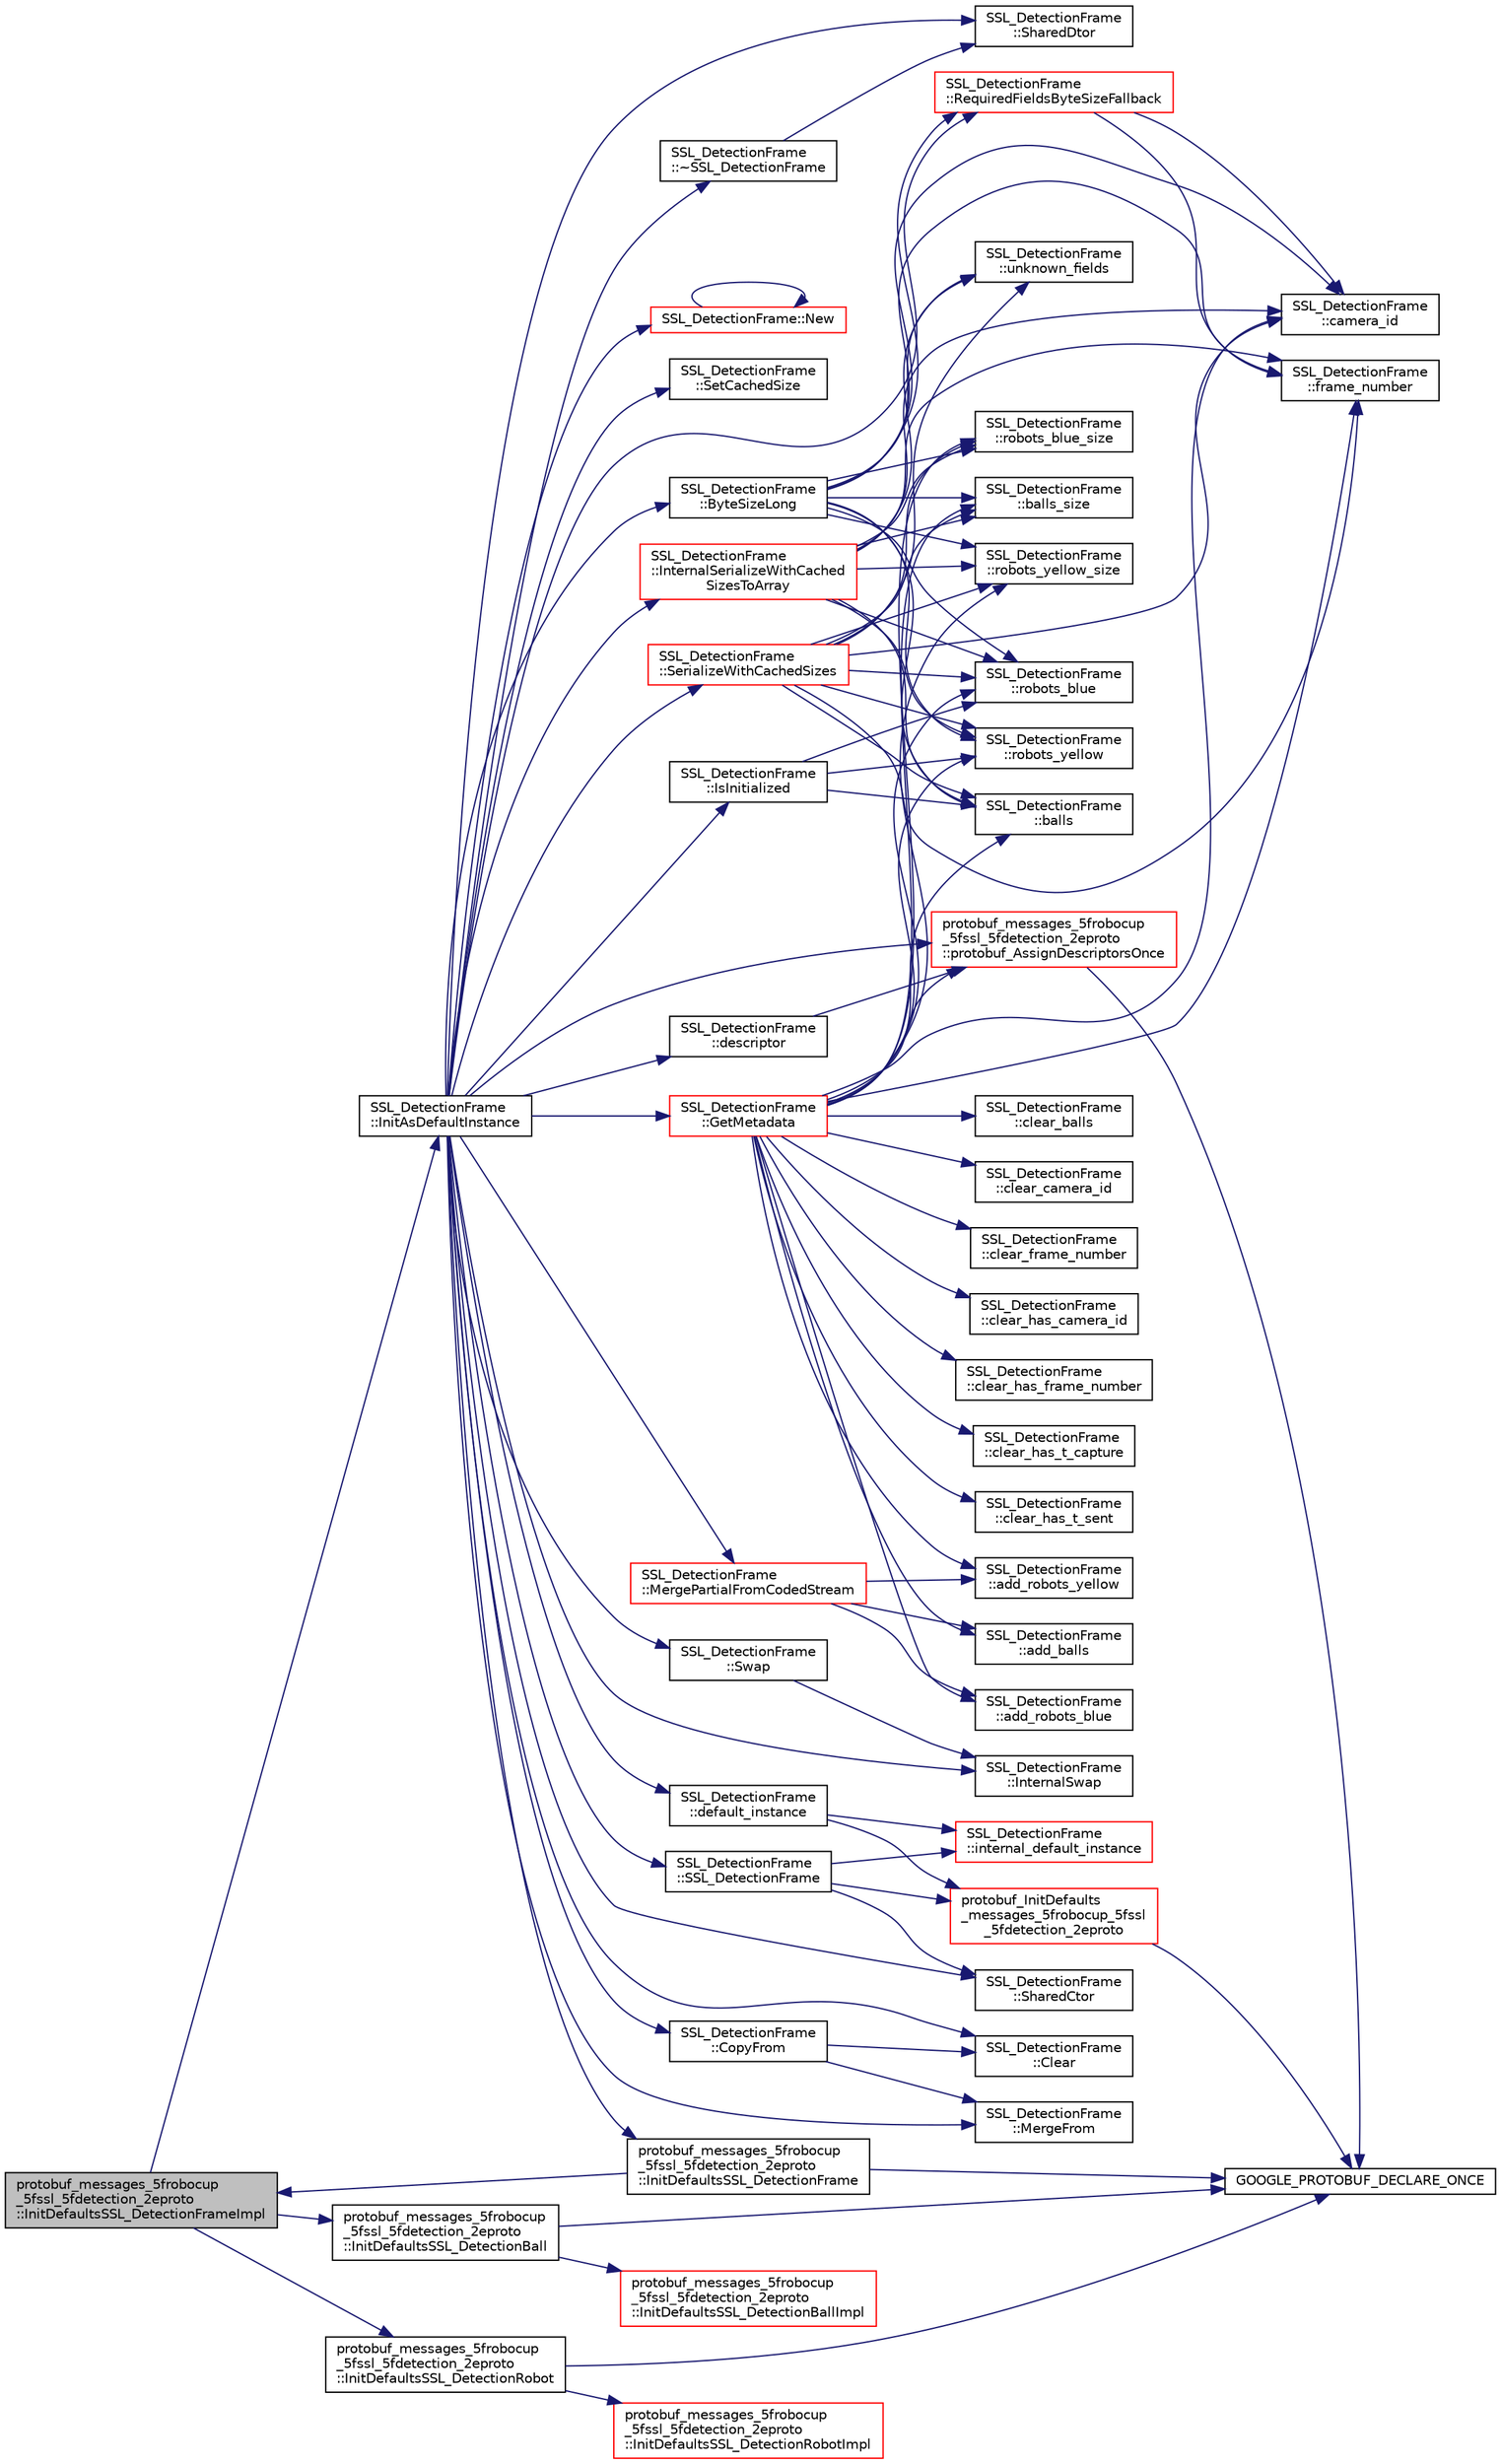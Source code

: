 digraph "protobuf_messages_5frobocup_5fssl_5fdetection_2eproto::InitDefaultsSSL_DetectionFrameImpl"
{
 // INTERACTIVE_SVG=YES
  edge [fontname="Helvetica",fontsize="10",labelfontname="Helvetica",labelfontsize="10"];
  node [fontname="Helvetica",fontsize="10",shape=record];
  rankdir="LR";
  Node1 [label="protobuf_messages_5frobocup\l_5fssl_5fdetection_2eproto\l::InitDefaultsSSL_DetectionFrameImpl",height=0.2,width=0.4,color="black", fillcolor="grey75", style="filled", fontcolor="black"];
  Node1 -> Node2 [color="midnightblue",fontsize="10",style="solid",fontname="Helvetica"];
  Node2 [label="SSL_DetectionFrame\l::InitAsDefaultInstance",height=0.2,width=0.4,color="black", fillcolor="white", style="filled",URL="$d3/dd1/class_s_s_l___detection_frame.html#a9b382e9282b41601ed3f573ef3034714"];
  Node2 -> Node3 [color="midnightblue",fontsize="10",style="solid",fontname="Helvetica"];
  Node3 [label="SSL_DetectionFrame\l::ByteSizeLong",height=0.2,width=0.4,color="black", fillcolor="white", style="filled",URL="$d3/dd1/class_s_s_l___detection_frame.html#a4d87efb342a9fd4e9df61c5510c6d87b"];
  Node3 -> Node4 [color="midnightblue",fontsize="10",style="solid",fontname="Helvetica"];
  Node4 [label="SSL_DetectionFrame\l::balls",height=0.2,width=0.4,color="black", fillcolor="white", style="filled",URL="$d3/dd1/class_s_s_l___detection_frame.html#a64917514ee31a1d1f8cd78017b38b45c"];
  Node3 -> Node5 [color="midnightblue",fontsize="10",style="solid",fontname="Helvetica"];
  Node5 [label="SSL_DetectionFrame\l::balls_size",height=0.2,width=0.4,color="black", fillcolor="white", style="filled",URL="$d3/dd1/class_s_s_l___detection_frame.html#af484a7b23e8aa13810a6719201163a29"];
  Node3 -> Node6 [color="midnightblue",fontsize="10",style="solid",fontname="Helvetica"];
  Node6 [label="SSL_DetectionFrame\l::camera_id",height=0.2,width=0.4,color="black", fillcolor="white", style="filled",URL="$d3/dd1/class_s_s_l___detection_frame.html#a4a2f074ae63f43c3a1192935ceb39155"];
  Node3 -> Node7 [color="midnightblue",fontsize="10",style="solid",fontname="Helvetica"];
  Node7 [label="SSL_DetectionFrame\l::frame_number",height=0.2,width=0.4,color="black", fillcolor="white", style="filled",URL="$d3/dd1/class_s_s_l___detection_frame.html#a04873bf9dda937ae896cf0a07b2234b9"];
  Node3 -> Node8 [color="midnightblue",fontsize="10",style="solid",fontname="Helvetica"];
  Node8 [label="SSL_DetectionFrame\l::RequiredFieldsByteSizeFallback",height=0.2,width=0.4,color="red", fillcolor="white", style="filled",URL="$d3/dd1/class_s_s_l___detection_frame.html#afb173008b8215749b8cea1c51fb8af05"];
  Node8 -> Node6 [color="midnightblue",fontsize="10",style="solid",fontname="Helvetica"];
  Node8 -> Node7 [color="midnightblue",fontsize="10",style="solid",fontname="Helvetica"];
  Node3 -> Node9 [color="midnightblue",fontsize="10",style="solid",fontname="Helvetica"];
  Node9 [label="SSL_DetectionFrame\l::robots_blue",height=0.2,width=0.4,color="black", fillcolor="white", style="filled",URL="$d3/dd1/class_s_s_l___detection_frame.html#ab1a12bac14509f7608080c2ca1ea88e3"];
  Node3 -> Node10 [color="midnightblue",fontsize="10",style="solid",fontname="Helvetica"];
  Node10 [label="SSL_DetectionFrame\l::robots_blue_size",height=0.2,width=0.4,color="black", fillcolor="white", style="filled",URL="$d3/dd1/class_s_s_l___detection_frame.html#a4a25dbf89bc4f7880edc27fa0d9af723"];
  Node3 -> Node11 [color="midnightblue",fontsize="10",style="solid",fontname="Helvetica"];
  Node11 [label="SSL_DetectionFrame\l::robots_yellow",height=0.2,width=0.4,color="black", fillcolor="white", style="filled",URL="$d3/dd1/class_s_s_l___detection_frame.html#aefe2329358694d76b5333693f39af6ec"];
  Node3 -> Node12 [color="midnightblue",fontsize="10",style="solid",fontname="Helvetica"];
  Node12 [label="SSL_DetectionFrame\l::robots_yellow_size",height=0.2,width=0.4,color="black", fillcolor="white", style="filled",URL="$d3/dd1/class_s_s_l___detection_frame.html#aaef36efa910cfdacedb2292bdef95c36"];
  Node3 -> Node13 [color="midnightblue",fontsize="10",style="solid",fontname="Helvetica"];
  Node13 [label="SSL_DetectionFrame\l::unknown_fields",height=0.2,width=0.4,color="black", fillcolor="white", style="filled",URL="$d3/dd1/class_s_s_l___detection_frame.html#af4e23f54ff749e88020b1a1457cffda5"];
  Node2 -> Node14 [color="midnightblue",fontsize="10",style="solid",fontname="Helvetica"];
  Node14 [label="SSL_DetectionFrame\l::Clear",height=0.2,width=0.4,color="black", fillcolor="white", style="filled",URL="$d3/dd1/class_s_s_l___detection_frame.html#a8c1069efdbb2ec1fb5094b0b264779ff"];
  Node2 -> Node15 [color="midnightblue",fontsize="10",style="solid",fontname="Helvetica"];
  Node15 [label="SSL_DetectionFrame\l::CopyFrom",height=0.2,width=0.4,color="black", fillcolor="white", style="filled",URL="$d3/dd1/class_s_s_l___detection_frame.html#a76b20637ff7a47221f08ceb133d424e4"];
  Node15 -> Node14 [color="midnightblue",fontsize="10",style="solid",fontname="Helvetica"];
  Node15 -> Node16 [color="midnightblue",fontsize="10",style="solid",fontname="Helvetica"];
  Node16 [label="SSL_DetectionFrame\l::MergeFrom",height=0.2,width=0.4,color="black", fillcolor="white", style="filled",URL="$d3/dd1/class_s_s_l___detection_frame.html#a8d85e9f2fd60e7a40a4e63f07d901dc1"];
  Node2 -> Node17 [color="midnightblue",fontsize="10",style="solid",fontname="Helvetica"];
  Node17 [label="SSL_DetectionFrame\l::default_instance",height=0.2,width=0.4,color="black", fillcolor="white", style="filled",URL="$d3/dd1/class_s_s_l___detection_frame.html#a135f62afdc3bd879d234995b91083c75"];
  Node17 -> Node18 [color="midnightblue",fontsize="10",style="solid",fontname="Helvetica"];
  Node18 [label="SSL_DetectionFrame\l::internal_default_instance",height=0.2,width=0.4,color="red", fillcolor="white", style="filled",URL="$d3/dd1/class_s_s_l___detection_frame.html#ad797433fe7d6ec9e8eb587b3162e8811"];
  Node17 -> Node19 [color="midnightblue",fontsize="10",style="solid",fontname="Helvetica"];
  Node19 [label="protobuf_InitDefaults\l_messages_5frobocup_5fssl\l_5fdetection_2eproto",height=0.2,width=0.4,color="red", fillcolor="white", style="filled",URL="$df/d04/grsim__comm_2include_2proto_2messages__robocup__ssl__detection_8pb_8cc.html#a425d1f6fcc173f26d39e6722d666fded"];
  Node19 -> Node20 [color="midnightblue",fontsize="10",style="solid",fontname="Helvetica"];
  Node20 [label="GOOGLE_PROTOBUF_DECLARE_ONCE",height=0.2,width=0.4,color="black", fillcolor="white", style="filled",URL="$df/d04/grsim__comm_2include_2proto_2messages__robocup__ssl__detection_8pb_8cc.html#a5d167962f0e8007dae5d2c3ecf88a1ec"];
  Node2 -> Node21 [color="midnightblue",fontsize="10",style="solid",fontname="Helvetica"];
  Node21 [label="SSL_DetectionFrame\l::descriptor",height=0.2,width=0.4,color="black", fillcolor="white", style="filled",URL="$d3/dd1/class_s_s_l___detection_frame.html#a25642ec57295f6cec28d297d15dcfe4e"];
  Node21 -> Node22 [color="midnightblue",fontsize="10",style="solid",fontname="Helvetica"];
  Node22 [label="protobuf_messages_5frobocup\l_5fssl_5fdetection_2eproto\l::protobuf_AssignDescriptorsOnce",height=0.2,width=0.4,color="red", fillcolor="white", style="filled",URL="$da/d58/namespaceprotobuf__messages__5frobocup__5fssl__5fdetection__2eproto.html#ad8e01c092f9d19f10232e01c40fce1aa"];
  Node22 -> Node20 [color="midnightblue",fontsize="10",style="solid",fontname="Helvetica"];
  Node2 -> Node23 [color="midnightblue",fontsize="10",style="solid",fontname="Helvetica"];
  Node23 [label="SSL_DetectionFrame\l::GetMetadata",height=0.2,width=0.4,color="red", fillcolor="white", style="filled",URL="$d3/dd1/class_s_s_l___detection_frame.html#ad38be9d381c7ebdd1be7be8676e4b64a"];
  Node23 -> Node24 [color="midnightblue",fontsize="10",style="solid",fontname="Helvetica"];
  Node24 [label="SSL_DetectionFrame\l::add_balls",height=0.2,width=0.4,color="black", fillcolor="white", style="filled",URL="$d3/dd1/class_s_s_l___detection_frame.html#ab8ebd9d69289d45a52bd493e2f89186c"];
  Node23 -> Node25 [color="midnightblue",fontsize="10",style="solid",fontname="Helvetica"];
  Node25 [label="SSL_DetectionFrame\l::add_robots_blue",height=0.2,width=0.4,color="black", fillcolor="white", style="filled",URL="$d3/dd1/class_s_s_l___detection_frame.html#af3a54e0ec33212ddc097855d90f11f76"];
  Node23 -> Node26 [color="midnightblue",fontsize="10",style="solid",fontname="Helvetica"];
  Node26 [label="SSL_DetectionFrame\l::add_robots_yellow",height=0.2,width=0.4,color="black", fillcolor="white", style="filled",URL="$d3/dd1/class_s_s_l___detection_frame.html#af2c791904626f16286b62025725bc2ba"];
  Node23 -> Node4 [color="midnightblue",fontsize="10",style="solid",fontname="Helvetica"];
  Node23 -> Node5 [color="midnightblue",fontsize="10",style="solid",fontname="Helvetica"];
  Node23 -> Node6 [color="midnightblue",fontsize="10",style="solid",fontname="Helvetica"];
  Node23 -> Node27 [color="midnightblue",fontsize="10",style="solid",fontname="Helvetica"];
  Node27 [label="SSL_DetectionFrame\l::clear_balls",height=0.2,width=0.4,color="black", fillcolor="white", style="filled",URL="$d3/dd1/class_s_s_l___detection_frame.html#a17d4bc2f3aa9f5e82aae97b2f1ba7c04"];
  Node23 -> Node28 [color="midnightblue",fontsize="10",style="solid",fontname="Helvetica"];
  Node28 [label="SSL_DetectionFrame\l::clear_camera_id",height=0.2,width=0.4,color="black", fillcolor="white", style="filled",URL="$d3/dd1/class_s_s_l___detection_frame.html#a60ab5ef53f0e96bb3adb79594c3ebae9"];
  Node23 -> Node29 [color="midnightblue",fontsize="10",style="solid",fontname="Helvetica"];
  Node29 [label="SSL_DetectionFrame\l::clear_frame_number",height=0.2,width=0.4,color="black", fillcolor="white", style="filled",URL="$d3/dd1/class_s_s_l___detection_frame.html#a2b172fbe2e5f27cb8def841af4f1a461"];
  Node23 -> Node30 [color="midnightblue",fontsize="10",style="solid",fontname="Helvetica"];
  Node30 [label="SSL_DetectionFrame\l::clear_has_camera_id",height=0.2,width=0.4,color="black", fillcolor="white", style="filled",URL="$d3/dd1/class_s_s_l___detection_frame.html#a88262ec7a79e9044cd4b3c6cb625b2b5"];
  Node23 -> Node31 [color="midnightblue",fontsize="10",style="solid",fontname="Helvetica"];
  Node31 [label="SSL_DetectionFrame\l::clear_has_frame_number",height=0.2,width=0.4,color="black", fillcolor="white", style="filled",URL="$d3/dd1/class_s_s_l___detection_frame.html#a2d1ad5daf80d1a5b3723f3f0c93794d7"];
  Node23 -> Node32 [color="midnightblue",fontsize="10",style="solid",fontname="Helvetica"];
  Node32 [label="SSL_DetectionFrame\l::clear_has_t_capture",height=0.2,width=0.4,color="black", fillcolor="white", style="filled",URL="$d3/dd1/class_s_s_l___detection_frame.html#aa57acca639096b65562bca059b9ca149"];
  Node23 -> Node33 [color="midnightblue",fontsize="10",style="solid",fontname="Helvetica"];
  Node33 [label="SSL_DetectionFrame\l::clear_has_t_sent",height=0.2,width=0.4,color="black", fillcolor="white", style="filled",URL="$d3/dd1/class_s_s_l___detection_frame.html#ae8aedd9068b9dab8bf3c3247223c0531"];
  Node23 -> Node7 [color="midnightblue",fontsize="10",style="solid",fontname="Helvetica"];
  Node23 -> Node22 [color="midnightblue",fontsize="10",style="solid",fontname="Helvetica"];
  Node23 -> Node9 [color="midnightblue",fontsize="10",style="solid",fontname="Helvetica"];
  Node23 -> Node10 [color="midnightblue",fontsize="10",style="solid",fontname="Helvetica"];
  Node23 -> Node11 [color="midnightblue",fontsize="10",style="solid",fontname="Helvetica"];
  Node23 -> Node12 [color="midnightblue",fontsize="10",style="solid",fontname="Helvetica"];
  Node2 -> Node34 [color="midnightblue",fontsize="10",style="solid",fontname="Helvetica"];
  Node34 [label="protobuf_messages_5frobocup\l_5fssl_5fdetection_2eproto\l::InitDefaultsSSL_DetectionFrame",height=0.2,width=0.4,color="black", fillcolor="white", style="filled",URL="$da/d58/namespaceprotobuf__messages__5frobocup__5fssl__5fdetection__2eproto.html#aac7e92818d7edf9b3e9276b4e7233458"];
  Node34 -> Node20 [color="midnightblue",fontsize="10",style="solid",fontname="Helvetica"];
  Node34 -> Node1 [color="midnightblue",fontsize="10",style="solid",fontname="Helvetica"];
  Node2 -> Node35 [color="midnightblue",fontsize="10",style="solid",fontname="Helvetica"];
  Node35 [label="SSL_DetectionFrame\l::InternalSerializeWithCached\lSizesToArray",height=0.2,width=0.4,color="red", fillcolor="white", style="filled",URL="$d3/dd1/class_s_s_l___detection_frame.html#ad7fe643faa3119c1f48cc313eaa4fe1a"];
  Node35 -> Node4 [color="midnightblue",fontsize="10",style="solid",fontname="Helvetica"];
  Node35 -> Node5 [color="midnightblue",fontsize="10",style="solid",fontname="Helvetica"];
  Node35 -> Node6 [color="midnightblue",fontsize="10",style="solid",fontname="Helvetica"];
  Node35 -> Node7 [color="midnightblue",fontsize="10",style="solid",fontname="Helvetica"];
  Node35 -> Node9 [color="midnightblue",fontsize="10",style="solid",fontname="Helvetica"];
  Node35 -> Node10 [color="midnightblue",fontsize="10",style="solid",fontname="Helvetica"];
  Node35 -> Node11 [color="midnightblue",fontsize="10",style="solid",fontname="Helvetica"];
  Node35 -> Node12 [color="midnightblue",fontsize="10",style="solid",fontname="Helvetica"];
  Node35 -> Node13 [color="midnightblue",fontsize="10",style="solid",fontname="Helvetica"];
  Node2 -> Node36 [color="midnightblue",fontsize="10",style="solid",fontname="Helvetica"];
  Node36 [label="SSL_DetectionFrame\l::InternalSwap",height=0.2,width=0.4,color="black", fillcolor="white", style="filled",URL="$d3/dd1/class_s_s_l___detection_frame.html#a890769438dcc0808e2d23a4d270eb004"];
  Node2 -> Node37 [color="midnightblue",fontsize="10",style="solid",fontname="Helvetica"];
  Node37 [label="SSL_DetectionFrame\l::IsInitialized",height=0.2,width=0.4,color="black", fillcolor="white", style="filled",URL="$d3/dd1/class_s_s_l___detection_frame.html#a305f779fd94708ac621b7c2f248132cf"];
  Node37 -> Node4 [color="midnightblue",fontsize="10",style="solid",fontname="Helvetica"];
  Node37 -> Node9 [color="midnightblue",fontsize="10",style="solid",fontname="Helvetica"];
  Node37 -> Node11 [color="midnightblue",fontsize="10",style="solid",fontname="Helvetica"];
  Node2 -> Node16 [color="midnightblue",fontsize="10",style="solid",fontname="Helvetica"];
  Node2 -> Node38 [color="midnightblue",fontsize="10",style="solid",fontname="Helvetica"];
  Node38 [label="SSL_DetectionFrame\l::MergePartialFromCodedStream",height=0.2,width=0.4,color="red", fillcolor="white", style="filled",URL="$d3/dd1/class_s_s_l___detection_frame.html#a47d6707dad79791b9dcbebe8d01b4d61"];
  Node38 -> Node24 [color="midnightblue",fontsize="10",style="solid",fontname="Helvetica"];
  Node38 -> Node25 [color="midnightblue",fontsize="10",style="solid",fontname="Helvetica"];
  Node38 -> Node26 [color="midnightblue",fontsize="10",style="solid",fontname="Helvetica"];
  Node2 -> Node39 [color="midnightblue",fontsize="10",style="solid",fontname="Helvetica"];
  Node39 [label="SSL_DetectionFrame::New",height=0.2,width=0.4,color="red", fillcolor="white", style="filled",URL="$d3/dd1/class_s_s_l___detection_frame.html#ad5c61b5d3d755e60d49ab83ac9341055"];
  Node39 -> Node39 [color="midnightblue",fontsize="10",style="solid",fontname="Helvetica"];
  Node2 -> Node22 [color="midnightblue",fontsize="10",style="solid",fontname="Helvetica"];
  Node2 -> Node8 [color="midnightblue",fontsize="10",style="solid",fontname="Helvetica"];
  Node2 -> Node40 [color="midnightblue",fontsize="10",style="solid",fontname="Helvetica"];
  Node40 [label="SSL_DetectionFrame\l::SerializeWithCachedSizes",height=0.2,width=0.4,color="red", fillcolor="white", style="filled",URL="$d3/dd1/class_s_s_l___detection_frame.html#af2c8ce65ee359ea4e0dca705ea67dc4c"];
  Node40 -> Node4 [color="midnightblue",fontsize="10",style="solid",fontname="Helvetica"];
  Node40 -> Node5 [color="midnightblue",fontsize="10",style="solid",fontname="Helvetica"];
  Node40 -> Node6 [color="midnightblue",fontsize="10",style="solid",fontname="Helvetica"];
  Node40 -> Node7 [color="midnightblue",fontsize="10",style="solid",fontname="Helvetica"];
  Node40 -> Node9 [color="midnightblue",fontsize="10",style="solid",fontname="Helvetica"];
  Node40 -> Node10 [color="midnightblue",fontsize="10",style="solid",fontname="Helvetica"];
  Node40 -> Node11 [color="midnightblue",fontsize="10",style="solid",fontname="Helvetica"];
  Node40 -> Node12 [color="midnightblue",fontsize="10",style="solid",fontname="Helvetica"];
  Node40 -> Node13 [color="midnightblue",fontsize="10",style="solid",fontname="Helvetica"];
  Node2 -> Node41 [color="midnightblue",fontsize="10",style="solid",fontname="Helvetica"];
  Node41 [label="SSL_DetectionFrame\l::SetCachedSize",height=0.2,width=0.4,color="black", fillcolor="white", style="filled",URL="$d3/dd1/class_s_s_l___detection_frame.html#abda2ca41a110322aee819d18d006bcbd"];
  Node2 -> Node42 [color="midnightblue",fontsize="10",style="solid",fontname="Helvetica"];
  Node42 [label="SSL_DetectionFrame\l::SharedCtor",height=0.2,width=0.4,color="black", fillcolor="white", style="filled",URL="$d3/dd1/class_s_s_l___detection_frame.html#a56d8e9e1431c2983f7f10ba53e26683b"];
  Node2 -> Node43 [color="midnightblue",fontsize="10",style="solid",fontname="Helvetica"];
  Node43 [label="SSL_DetectionFrame\l::SharedDtor",height=0.2,width=0.4,color="black", fillcolor="white", style="filled",URL="$d3/dd1/class_s_s_l___detection_frame.html#a625d8bbafdb8b828bad4945b6a11ea66"];
  Node2 -> Node44 [color="midnightblue",fontsize="10",style="solid",fontname="Helvetica"];
  Node44 [label="SSL_DetectionFrame\l::SSL_DetectionFrame",height=0.2,width=0.4,color="black", fillcolor="white", style="filled",URL="$d3/dd1/class_s_s_l___detection_frame.html#a89ec0a2a1926140bf45b81969f65aa88"];
  Node44 -> Node18 [color="midnightblue",fontsize="10",style="solid",fontname="Helvetica"];
  Node44 -> Node19 [color="midnightblue",fontsize="10",style="solid",fontname="Helvetica"];
  Node44 -> Node42 [color="midnightblue",fontsize="10",style="solid",fontname="Helvetica"];
  Node2 -> Node45 [color="midnightblue",fontsize="10",style="solid",fontname="Helvetica"];
  Node45 [label="SSL_DetectionFrame\l::Swap",height=0.2,width=0.4,color="black", fillcolor="white", style="filled",URL="$d3/dd1/class_s_s_l___detection_frame.html#a77704a10d1392e29ab9494b81987b92a"];
  Node45 -> Node36 [color="midnightblue",fontsize="10",style="solid",fontname="Helvetica"];
  Node2 -> Node46 [color="midnightblue",fontsize="10",style="solid",fontname="Helvetica"];
  Node46 [label="SSL_DetectionFrame\l::~SSL_DetectionFrame",height=0.2,width=0.4,color="black", fillcolor="white", style="filled",URL="$d3/dd1/class_s_s_l___detection_frame.html#abd8451ccda7a45112c8ed4992849dd54"];
  Node46 -> Node43 [color="midnightblue",fontsize="10",style="solid",fontname="Helvetica"];
  Node1 -> Node47 [color="midnightblue",fontsize="10",style="solid",fontname="Helvetica"];
  Node47 [label="protobuf_messages_5frobocup\l_5fssl_5fdetection_2eproto\l::InitDefaultsSSL_DetectionBall",height=0.2,width=0.4,color="black", fillcolor="white", style="filled",URL="$da/d58/namespaceprotobuf__messages__5frobocup__5fssl__5fdetection__2eproto.html#afee1e65d55efd47ab929eda6b0321b07"];
  Node47 -> Node20 [color="midnightblue",fontsize="10",style="solid",fontname="Helvetica"];
  Node47 -> Node48 [color="midnightblue",fontsize="10",style="solid",fontname="Helvetica"];
  Node48 [label="protobuf_messages_5frobocup\l_5fssl_5fdetection_2eproto\l::InitDefaultsSSL_DetectionBallImpl",height=0.2,width=0.4,color="red", fillcolor="white", style="filled",URL="$da/d58/namespaceprotobuf__messages__5frobocup__5fssl__5fdetection__2eproto.html#a99a4cb06b63fb764e8356effd60ee111"];
  Node1 -> Node49 [color="midnightblue",fontsize="10",style="solid",fontname="Helvetica"];
  Node49 [label="protobuf_messages_5frobocup\l_5fssl_5fdetection_2eproto\l::InitDefaultsSSL_DetectionRobot",height=0.2,width=0.4,color="black", fillcolor="white", style="filled",URL="$da/d58/namespaceprotobuf__messages__5frobocup__5fssl__5fdetection__2eproto.html#a13281fc8e3ff14a0cd9cbf7bdf4dee7c"];
  Node49 -> Node20 [color="midnightblue",fontsize="10",style="solid",fontname="Helvetica"];
  Node49 -> Node50 [color="midnightblue",fontsize="10",style="solid",fontname="Helvetica"];
  Node50 [label="protobuf_messages_5frobocup\l_5fssl_5fdetection_2eproto\l::InitDefaultsSSL_DetectionRobotImpl",height=0.2,width=0.4,color="red", fillcolor="white", style="filled",URL="$da/d58/namespaceprotobuf__messages__5frobocup__5fssl__5fdetection__2eproto.html#ac301d682956e356c5784b33504e02e8f"];
}
